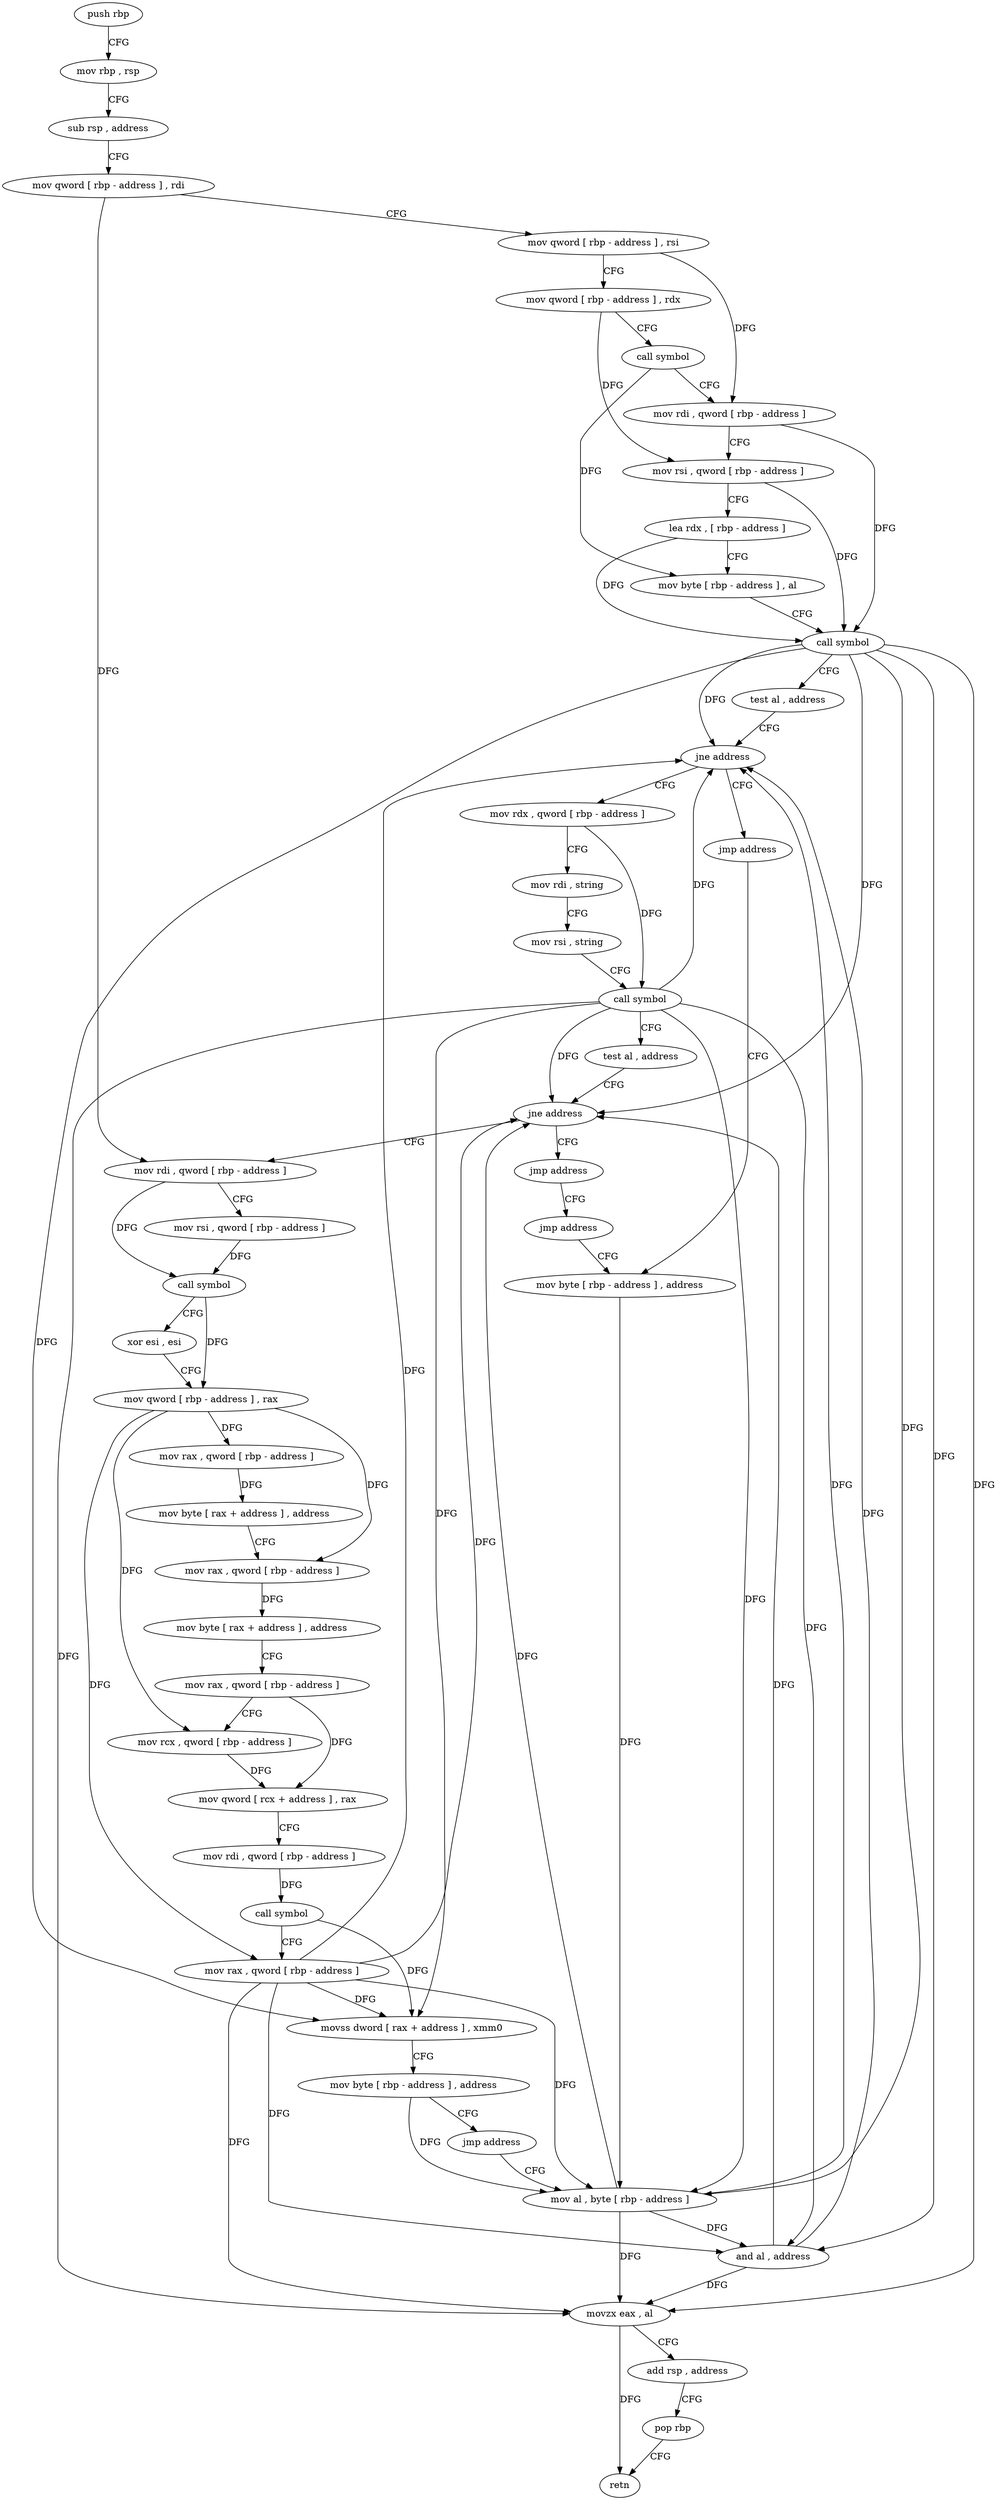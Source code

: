 digraph "func" {
"4273184" [label = "push rbp" ]
"4273185" [label = "mov rbp , rsp" ]
"4273188" [label = "sub rsp , address" ]
"4273192" [label = "mov qword [ rbp - address ] , rdi" ]
"4273196" [label = "mov qword [ rbp - address ] , rsi" ]
"4273200" [label = "mov qword [ rbp - address ] , rdx" ]
"4273204" [label = "call symbol" ]
"4273209" [label = "mov rdi , qword [ rbp - address ]" ]
"4273213" [label = "mov rsi , qword [ rbp - address ]" ]
"4273217" [label = "lea rdx , [ rbp - address ]" ]
"4273221" [label = "mov byte [ rbp - address ] , al" ]
"4273224" [label = "call symbol" ]
"4273229" [label = "test al , address" ]
"4273231" [label = "jne address" ]
"4273242" [label = "mov rdx , qword [ rbp - address ]" ]
"4273237" [label = "jmp address" ]
"4273246" [label = "mov rdi , string" ]
"4273256" [label = "mov rsi , string" ]
"4273266" [label = "call symbol" ]
"4273271" [label = "test al , address" ]
"4273273" [label = "jne address" ]
"4273284" [label = "mov rdi , qword [ rbp - address ]" ]
"4273279" [label = "jmp address" ]
"4273363" [label = "mov byte [ rbp - address ] , address" ]
"4273288" [label = "mov rsi , qword [ rbp - address ]" ]
"4273292" [label = "call symbol" ]
"4273297" [label = "xor esi , esi" ]
"4273299" [label = "mov qword [ rbp - address ] , rax" ]
"4273303" [label = "mov rax , qword [ rbp - address ]" ]
"4273307" [label = "mov byte [ rax + address ] , address" ]
"4273311" [label = "mov rax , qword [ rbp - address ]" ]
"4273315" [label = "mov byte [ rax + address ] , address" ]
"4273319" [label = "mov rax , qword [ rbp - address ]" ]
"4273323" [label = "mov rcx , qword [ rbp - address ]" ]
"4273327" [label = "mov qword [ rcx + address ] , rax" ]
"4273331" [label = "mov rdi , qword [ rbp - address ]" ]
"4273335" [label = "call symbol" ]
"4273340" [label = "mov rax , qword [ rbp - address ]" ]
"4273344" [label = "movss dword [ rax + address ] , xmm0" ]
"4273349" [label = "mov byte [ rbp - address ] , address" ]
"4273353" [label = "jmp address" ]
"4273367" [label = "mov al , byte [ rbp - address ]" ]
"4273358" [label = "jmp address" ]
"4273370" [label = "and al , address" ]
"4273372" [label = "movzx eax , al" ]
"4273375" [label = "add rsp , address" ]
"4273379" [label = "pop rbp" ]
"4273380" [label = "retn" ]
"4273184" -> "4273185" [ label = "CFG" ]
"4273185" -> "4273188" [ label = "CFG" ]
"4273188" -> "4273192" [ label = "CFG" ]
"4273192" -> "4273196" [ label = "CFG" ]
"4273192" -> "4273284" [ label = "DFG" ]
"4273196" -> "4273200" [ label = "CFG" ]
"4273196" -> "4273209" [ label = "DFG" ]
"4273200" -> "4273204" [ label = "CFG" ]
"4273200" -> "4273213" [ label = "DFG" ]
"4273204" -> "4273209" [ label = "CFG" ]
"4273204" -> "4273221" [ label = "DFG" ]
"4273209" -> "4273213" [ label = "CFG" ]
"4273209" -> "4273224" [ label = "DFG" ]
"4273213" -> "4273217" [ label = "CFG" ]
"4273213" -> "4273224" [ label = "DFG" ]
"4273217" -> "4273221" [ label = "CFG" ]
"4273217" -> "4273224" [ label = "DFG" ]
"4273221" -> "4273224" [ label = "CFG" ]
"4273224" -> "4273229" [ label = "CFG" ]
"4273224" -> "4273231" [ label = "DFG" ]
"4273224" -> "4273273" [ label = "DFG" ]
"4273224" -> "4273344" [ label = "DFG" ]
"4273224" -> "4273367" [ label = "DFG" ]
"4273224" -> "4273370" [ label = "DFG" ]
"4273224" -> "4273372" [ label = "DFG" ]
"4273229" -> "4273231" [ label = "CFG" ]
"4273231" -> "4273242" [ label = "CFG" ]
"4273231" -> "4273237" [ label = "CFG" ]
"4273242" -> "4273246" [ label = "CFG" ]
"4273242" -> "4273266" [ label = "DFG" ]
"4273237" -> "4273363" [ label = "CFG" ]
"4273246" -> "4273256" [ label = "CFG" ]
"4273256" -> "4273266" [ label = "CFG" ]
"4273266" -> "4273271" [ label = "CFG" ]
"4273266" -> "4273231" [ label = "DFG" ]
"4273266" -> "4273273" [ label = "DFG" ]
"4273266" -> "4273344" [ label = "DFG" ]
"4273266" -> "4273367" [ label = "DFG" ]
"4273266" -> "4273370" [ label = "DFG" ]
"4273266" -> "4273372" [ label = "DFG" ]
"4273271" -> "4273273" [ label = "CFG" ]
"4273273" -> "4273284" [ label = "CFG" ]
"4273273" -> "4273279" [ label = "CFG" ]
"4273284" -> "4273288" [ label = "CFG" ]
"4273284" -> "4273292" [ label = "DFG" ]
"4273279" -> "4273358" [ label = "CFG" ]
"4273363" -> "4273367" [ label = "DFG" ]
"4273288" -> "4273292" [ label = "DFG" ]
"4273292" -> "4273297" [ label = "CFG" ]
"4273292" -> "4273299" [ label = "DFG" ]
"4273297" -> "4273299" [ label = "CFG" ]
"4273299" -> "4273303" [ label = "DFG" ]
"4273299" -> "4273311" [ label = "DFG" ]
"4273299" -> "4273323" [ label = "DFG" ]
"4273299" -> "4273340" [ label = "DFG" ]
"4273303" -> "4273307" [ label = "DFG" ]
"4273307" -> "4273311" [ label = "CFG" ]
"4273311" -> "4273315" [ label = "DFG" ]
"4273315" -> "4273319" [ label = "CFG" ]
"4273319" -> "4273323" [ label = "CFG" ]
"4273319" -> "4273327" [ label = "DFG" ]
"4273323" -> "4273327" [ label = "DFG" ]
"4273327" -> "4273331" [ label = "CFG" ]
"4273331" -> "4273335" [ label = "DFG" ]
"4273335" -> "4273340" [ label = "CFG" ]
"4273335" -> "4273344" [ label = "DFG" ]
"4273340" -> "4273344" [ label = "DFG" ]
"4273340" -> "4273231" [ label = "DFG" ]
"4273340" -> "4273273" [ label = "DFG" ]
"4273340" -> "4273367" [ label = "DFG" ]
"4273340" -> "4273370" [ label = "DFG" ]
"4273340" -> "4273372" [ label = "DFG" ]
"4273344" -> "4273349" [ label = "CFG" ]
"4273349" -> "4273353" [ label = "CFG" ]
"4273349" -> "4273367" [ label = "DFG" ]
"4273353" -> "4273367" [ label = "CFG" ]
"4273367" -> "4273370" [ label = "DFG" ]
"4273367" -> "4273231" [ label = "DFG" ]
"4273367" -> "4273273" [ label = "DFG" ]
"4273367" -> "4273372" [ label = "DFG" ]
"4273358" -> "4273363" [ label = "CFG" ]
"4273370" -> "4273372" [ label = "DFG" ]
"4273370" -> "4273231" [ label = "DFG" ]
"4273370" -> "4273273" [ label = "DFG" ]
"4273372" -> "4273375" [ label = "CFG" ]
"4273372" -> "4273380" [ label = "DFG" ]
"4273375" -> "4273379" [ label = "CFG" ]
"4273379" -> "4273380" [ label = "CFG" ]
}
